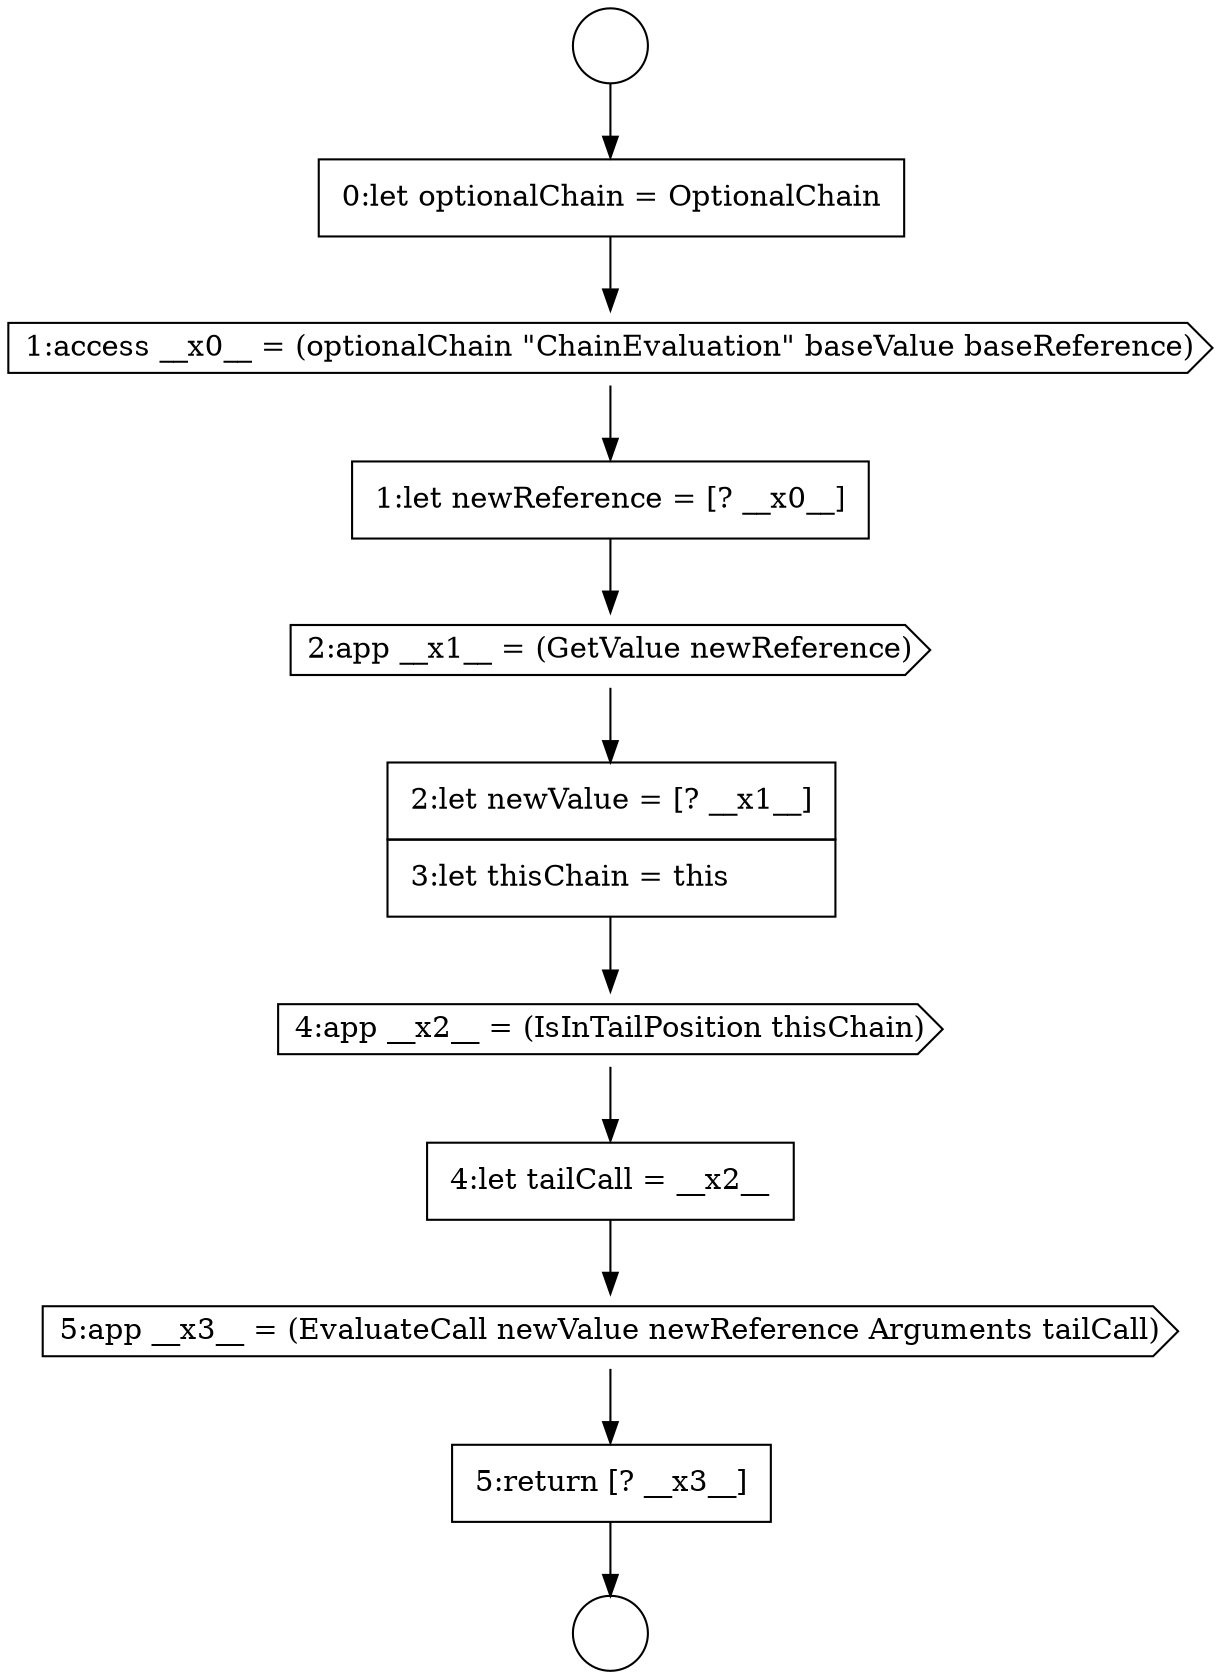 digraph {
  node4852 [shape=none, margin=0, label=<<font color="black">
    <table border="0" cellborder="1" cellspacing="0" cellpadding="10">
      <tr><td align="left">4:let tailCall = __x2__</td></tr>
    </table>
  </font>> color="black" fillcolor="white" style=filled]
  node4847 [shape=cds, label=<<font color="black">1:access __x0__ = (optionalChain &quot;ChainEvaluation&quot; baseValue baseReference)</font>> color="black" fillcolor="white" style=filled]
  node4853 [shape=cds, label=<<font color="black">5:app __x3__ = (EvaluateCall newValue newReference Arguments tailCall)</font>> color="black" fillcolor="white" style=filled]
  node4849 [shape=cds, label=<<font color="black">2:app __x1__ = (GetValue newReference)</font>> color="black" fillcolor="white" style=filled]
  node4845 [shape=circle label=" " color="black" fillcolor="white" style=filled]
  node4846 [shape=none, margin=0, label=<<font color="black">
    <table border="0" cellborder="1" cellspacing="0" cellpadding="10">
      <tr><td align="left">0:let optionalChain = OptionalChain</td></tr>
    </table>
  </font>> color="black" fillcolor="white" style=filled]
  node4854 [shape=none, margin=0, label=<<font color="black">
    <table border="0" cellborder="1" cellspacing="0" cellpadding="10">
      <tr><td align="left">5:return [? __x3__]</td></tr>
    </table>
  </font>> color="black" fillcolor="white" style=filled]
  node4850 [shape=none, margin=0, label=<<font color="black">
    <table border="0" cellborder="1" cellspacing="0" cellpadding="10">
      <tr><td align="left">2:let newValue = [? __x1__]</td></tr>
      <tr><td align="left">3:let thisChain = this</td></tr>
    </table>
  </font>> color="black" fillcolor="white" style=filled]
  node4844 [shape=circle label=" " color="black" fillcolor="white" style=filled]
  node4851 [shape=cds, label=<<font color="black">4:app __x2__ = (IsInTailPosition thisChain)</font>> color="black" fillcolor="white" style=filled]
  node4848 [shape=none, margin=0, label=<<font color="black">
    <table border="0" cellborder="1" cellspacing="0" cellpadding="10">
      <tr><td align="left">1:let newReference = [? __x0__]</td></tr>
    </table>
  </font>> color="black" fillcolor="white" style=filled]
  node4852 -> node4853 [ color="black"]
  node4844 -> node4846 [ color="black"]
  node4850 -> node4851 [ color="black"]
  node4849 -> node4850 [ color="black"]
  node4846 -> node4847 [ color="black"]
  node4851 -> node4852 [ color="black"]
  node4854 -> node4845 [ color="black"]
  node4847 -> node4848 [ color="black"]
  node4848 -> node4849 [ color="black"]
  node4853 -> node4854 [ color="black"]
}
